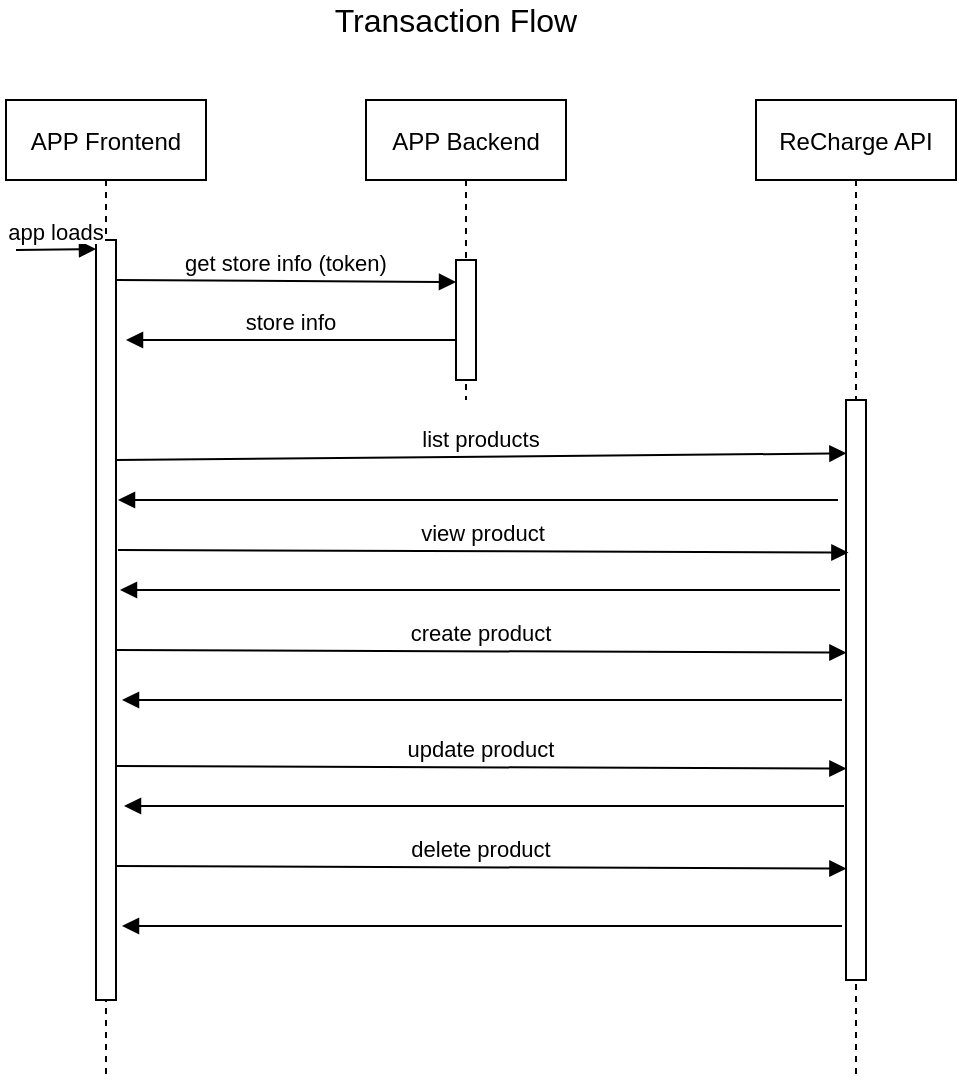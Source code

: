 <mxfile version="15.0.5" type="github">
  <diagram id="kgpKYQtTHZ0yAKxKKP6v" name="Page-1">
    <mxGraphModel dx="1306" dy="765" grid="1" gridSize="10" guides="1" tooltips="1" connect="1" arrows="1" fold="1" page="1" pageScale="1" pageWidth="850" pageHeight="1100" math="0" shadow="0">
      <root>
        <mxCell id="0" />
        <mxCell id="1" parent="0" />
        <mxCell id="3nuBFxr9cyL0pnOWT2aG-1" value="APP Frontend" style="shape=umlLifeline;perimeter=lifelinePerimeter;container=1;collapsible=0;recursiveResize=0;rounded=0;shadow=0;strokeWidth=1;" parent="1" vertex="1">
          <mxGeometry x="215" y="80" width="100" height="490" as="geometry" />
        </mxCell>
        <mxCell id="3nuBFxr9cyL0pnOWT2aG-2" value="" style="points=[];perimeter=orthogonalPerimeter;rounded=0;shadow=0;strokeWidth=1;" parent="3nuBFxr9cyL0pnOWT2aG-1" vertex="1">
          <mxGeometry x="45" y="70" width="10" height="380" as="geometry" />
        </mxCell>
        <mxCell id="3nuBFxr9cyL0pnOWT2aG-5" value="APP Backend" style="shape=umlLifeline;perimeter=lifelinePerimeter;container=1;collapsible=0;recursiveResize=0;rounded=0;shadow=0;strokeWidth=1;" parent="1" vertex="1">
          <mxGeometry x="395" y="80" width="100" height="150" as="geometry" />
        </mxCell>
        <mxCell id="3nuBFxr9cyL0pnOWT2aG-6" value="" style="points=[];perimeter=orthogonalPerimeter;rounded=0;shadow=0;strokeWidth=1;" parent="3nuBFxr9cyL0pnOWT2aG-5" vertex="1">
          <mxGeometry x="45" y="80" width="10" height="60" as="geometry" />
        </mxCell>
        <mxCell id="3nuBFxr9cyL0pnOWT2aG-8" value="list products" style="verticalAlign=bottom;endArrow=block;entryX=0.02;entryY=0.092;shadow=0;strokeWidth=1;entryDx=0;entryDy=0;entryPerimeter=0;" parent="1" target="vUYaSE1qAhJmqG3Aiu9O-3" edge="1">
          <mxGeometry relative="1" as="geometry">
            <mxPoint x="270" y="260" as="sourcePoint" />
            <mxPoint x="440" y="260" as="targetPoint" />
          </mxGeometry>
        </mxCell>
        <mxCell id="3nuBFxr9cyL0pnOWT2aG-9" value="store info" style="verticalAlign=bottom;endArrow=block;entryX=1;entryY=0;shadow=0;strokeWidth=1;" parent="1" source="3nuBFxr9cyL0pnOWT2aG-6" edge="1">
          <mxGeometry relative="1" as="geometry">
            <mxPoint x="335" y="200" as="sourcePoint" />
            <mxPoint x="275" y="200" as="targetPoint" />
          </mxGeometry>
        </mxCell>
        <mxCell id="vUYaSE1qAhJmqG3Aiu9O-1" value="&lt;font style=&quot;font-size: 16px&quot;&gt;Transaction Flow&lt;/font&gt;" style="text;html=1;strokeColor=none;fillColor=none;align=center;verticalAlign=middle;whiteSpace=wrap;rounded=0;" vertex="1" parent="1">
          <mxGeometry x="330" y="30" width="220" height="20" as="geometry" />
        </mxCell>
        <mxCell id="vUYaSE1qAhJmqG3Aiu9O-2" value="ReCharge API" style="shape=umlLifeline;perimeter=lifelinePerimeter;container=1;collapsible=0;recursiveResize=0;rounded=0;shadow=0;strokeWidth=1;" vertex="1" parent="1">
          <mxGeometry x="590" y="80" width="100" height="490" as="geometry" />
        </mxCell>
        <mxCell id="vUYaSE1qAhJmqG3Aiu9O-3" value="" style="points=[];perimeter=orthogonalPerimeter;rounded=0;shadow=0;strokeWidth=1;" vertex="1" parent="vUYaSE1qAhJmqG3Aiu9O-2">
          <mxGeometry x="45" y="150" width="10" height="290" as="geometry" />
        </mxCell>
        <mxCell id="vUYaSE1qAhJmqG3Aiu9O-4" value="app loads" style="verticalAlign=bottom;endArrow=block;entryX=0;entryY=0;shadow=0;strokeWidth=1;" edge="1" parent="1">
          <mxGeometry relative="1" as="geometry">
            <mxPoint x="220" y="155" as="sourcePoint" />
            <mxPoint x="260" y="154.5" as="targetPoint" />
          </mxGeometry>
        </mxCell>
        <mxCell id="vUYaSE1qAhJmqG3Aiu9O-5" value="create product" style="verticalAlign=bottom;endArrow=block;entryX=0.02;entryY=0.092;shadow=0;strokeWidth=1;entryDx=0;entryDy=0;entryPerimeter=0;" edge="1" parent="1">
          <mxGeometry relative="1" as="geometry">
            <mxPoint x="270" y="355" as="sourcePoint" />
            <mxPoint x="635.2" y="356.28" as="targetPoint" />
          </mxGeometry>
        </mxCell>
        <mxCell id="vUYaSE1qAhJmqG3Aiu9O-6" value="get store info (token)" style="verticalAlign=bottom;endArrow=block;shadow=0;strokeWidth=1;" edge="1" parent="1">
          <mxGeometry relative="1" as="geometry">
            <mxPoint x="270" y="170" as="sourcePoint" />
            <mxPoint x="440" y="171" as="targetPoint" />
          </mxGeometry>
        </mxCell>
        <mxCell id="vUYaSE1qAhJmqG3Aiu9O-7" value="update product" style="verticalAlign=bottom;endArrow=block;entryX=0.02;entryY=0.092;shadow=0;strokeWidth=1;entryDx=0;entryDy=0;entryPerimeter=0;" edge="1" parent="1">
          <mxGeometry relative="1" as="geometry">
            <mxPoint x="270" y="413" as="sourcePoint" />
            <mxPoint x="635.2" y="414.28" as="targetPoint" />
          </mxGeometry>
        </mxCell>
        <mxCell id="vUYaSE1qAhJmqG3Aiu9O-8" value="delete product" style="verticalAlign=bottom;endArrow=block;entryX=0.02;entryY=0.092;shadow=0;strokeWidth=1;entryDx=0;entryDy=0;entryPerimeter=0;" edge="1" parent="1">
          <mxGeometry relative="1" as="geometry">
            <mxPoint x="270" y="463" as="sourcePoint" />
            <mxPoint x="635.2" y="464.28" as="targetPoint" />
          </mxGeometry>
        </mxCell>
        <mxCell id="vUYaSE1qAhJmqG3Aiu9O-12" value="" style="verticalAlign=bottom;endArrow=block;entryX=1;entryY=0;shadow=0;strokeWidth=1;" edge="1" parent="1">
          <mxGeometry relative="1" as="geometry">
            <mxPoint x="633" y="493" as="sourcePoint" />
            <mxPoint x="273" y="493" as="targetPoint" />
          </mxGeometry>
        </mxCell>
        <mxCell id="vUYaSE1qAhJmqG3Aiu9O-13" value="" style="verticalAlign=bottom;endArrow=block;entryX=1;entryY=0;shadow=0;strokeWidth=1;" edge="1" parent="1">
          <mxGeometry relative="1" as="geometry">
            <mxPoint x="634" y="433" as="sourcePoint" />
            <mxPoint x="274" y="433" as="targetPoint" />
          </mxGeometry>
        </mxCell>
        <mxCell id="vUYaSE1qAhJmqG3Aiu9O-14" value="" style="verticalAlign=bottom;endArrow=block;entryX=1;entryY=0;shadow=0;strokeWidth=1;" edge="1" parent="1">
          <mxGeometry relative="1" as="geometry">
            <mxPoint x="633" y="380" as="sourcePoint" />
            <mxPoint x="273" y="380" as="targetPoint" />
          </mxGeometry>
        </mxCell>
        <mxCell id="vUYaSE1qAhJmqG3Aiu9O-15" value="" style="verticalAlign=bottom;endArrow=block;entryX=1;entryY=0;shadow=0;strokeWidth=1;" edge="1" parent="1">
          <mxGeometry relative="1" as="geometry">
            <mxPoint x="631" y="280" as="sourcePoint" />
            <mxPoint x="271" y="280" as="targetPoint" />
          </mxGeometry>
        </mxCell>
        <mxCell id="vUYaSE1qAhJmqG3Aiu9O-16" value="view product" style="verticalAlign=bottom;endArrow=block;entryX=0.02;entryY=0.092;shadow=0;strokeWidth=1;entryDx=0;entryDy=0;entryPerimeter=0;" edge="1" parent="1">
          <mxGeometry relative="1" as="geometry">
            <mxPoint x="271" y="305" as="sourcePoint" />
            <mxPoint x="636.2" y="306.28" as="targetPoint" />
          </mxGeometry>
        </mxCell>
        <mxCell id="vUYaSE1qAhJmqG3Aiu9O-17" value="" style="verticalAlign=bottom;endArrow=block;entryX=1;entryY=0;shadow=0;strokeWidth=1;" edge="1" parent="1">
          <mxGeometry relative="1" as="geometry">
            <mxPoint x="632" y="325" as="sourcePoint" />
            <mxPoint x="272" y="325" as="targetPoint" />
          </mxGeometry>
        </mxCell>
      </root>
    </mxGraphModel>
  </diagram>
</mxfile>
